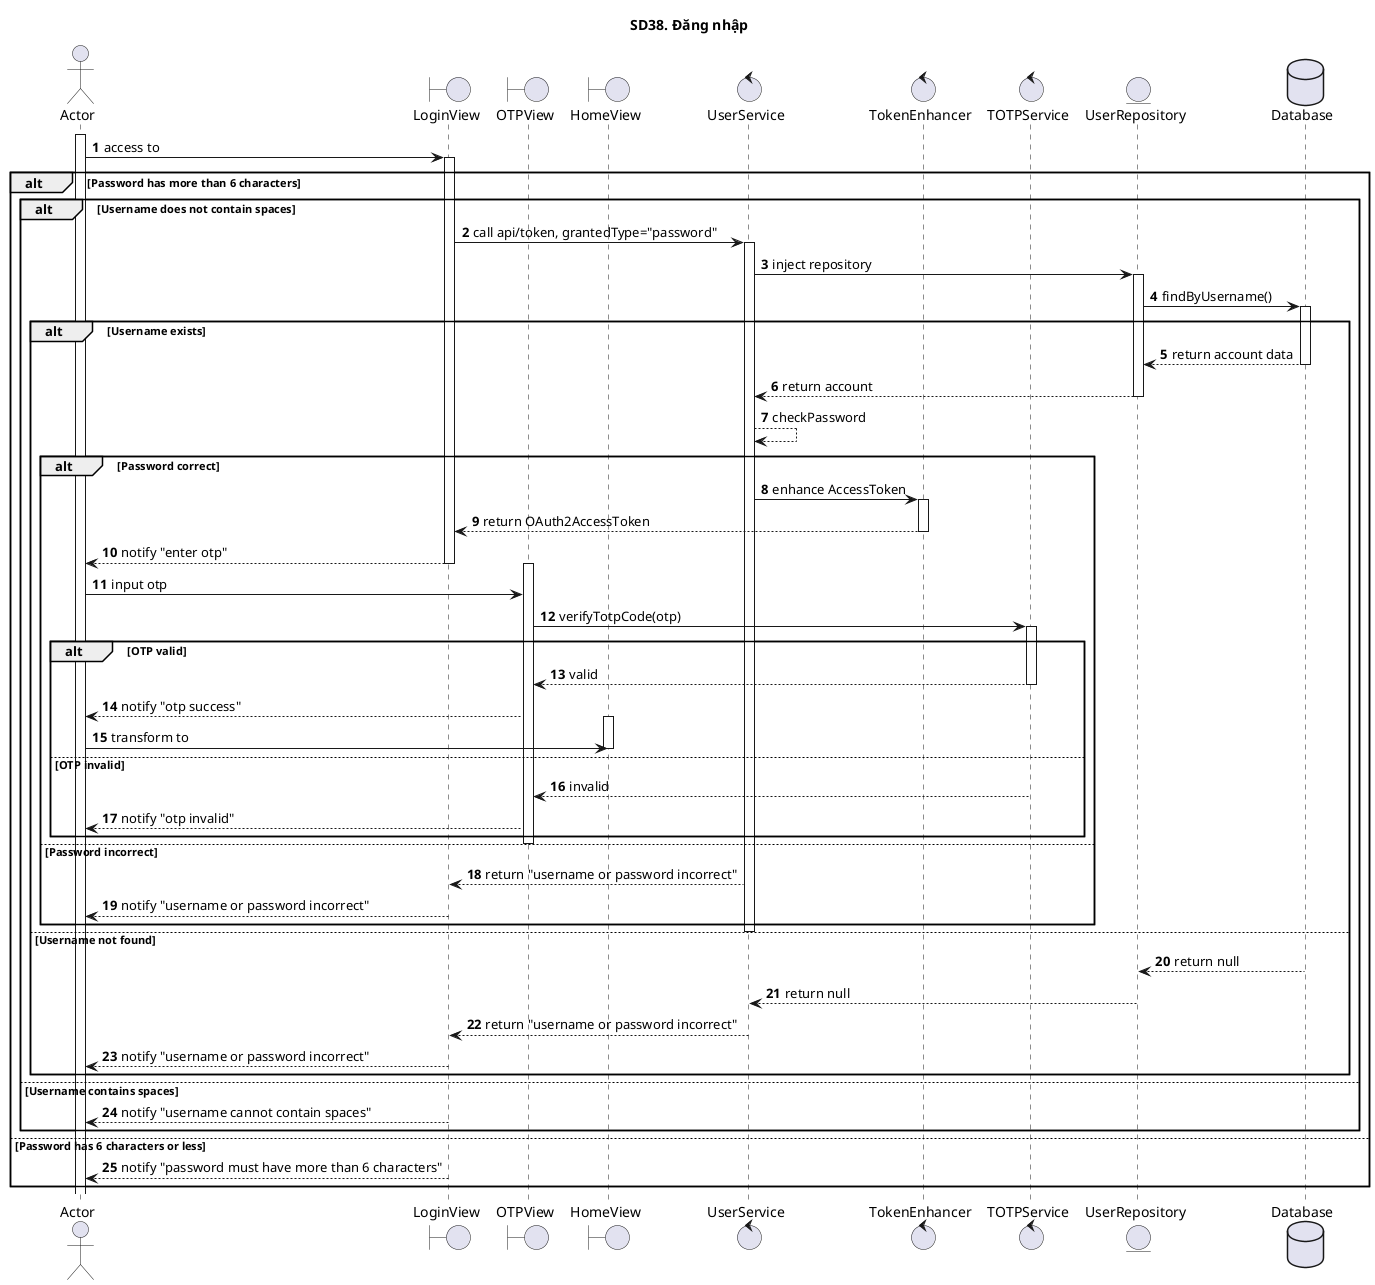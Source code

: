 @startuml SQ
autonumber
title SD38. Đăng nhập
actor "Actor" as actor
boundary "LoginView" as loginView
boundary "OTPView" as otpView
boundary "HomeView" as homeView
control "UserService" as service
control "TokenEnhancer" as controller
control "TOTPService" as totpService
entity "UserRepository" as model
database "Database" as database

activate actor
actor -> loginView : access to
activate loginView

alt Password has more than 6 characters
    alt Username does not contain spaces
        loginView -> service : call api/token, grantedType="password"
        activate service
        service -> model : inject repository
        activate model
        model -> database : findByUsername()
        
        alt Username exists
        activate database
            database --> model: return account data
        deactivate database
        model --> service: return account
        deactivate model

        service --> service: checkPassword
        alt Password correct
            service -> controller: enhance AccessToken
            activate controller
            controller --> loginView: return OAuth2AccessToken
            deactivate controller
            
            loginView --> actor : notify "enter otp"
            deactivate loginView
            activate otpView
            actor -> otpView : input otp

            otpView -> totpService : verifyTotpCode(otp)
            activate totpService
            alt OTP valid
                totpService --> otpView : valid
                deactivate totpService
                otpView --> actor : notify "otp success"
                activate homeView
                actor -> homeView : transform to
                deactivate homeView
            else OTP invalid
                totpService --> otpView : invalid
                deactivate totpService
                otpView --> actor : notify "otp invalid"
            end
            deactivate otpView

        else Password incorrect
            service --> loginView: return "username or password incorrect"
            loginView ---> actor: notify "username or password incorrect"
        end
        deactivate service

        else Username not found
        activate database
            database --> model: return null
        deactivate database
        model --> service: return null
        deactivate model
        service --> loginView: return "username or password incorrect"
        loginView ---> actor: notify "username or password incorrect"
        deactivate service
        end
    else Username contains spaces
        loginView ---> actor: notify "username cannot contain spaces"
    end
else Password has 6 characters or less
    loginView ---> actor: notify "password must have more than 6 characters"
end

deactivate loginView
@enduml
